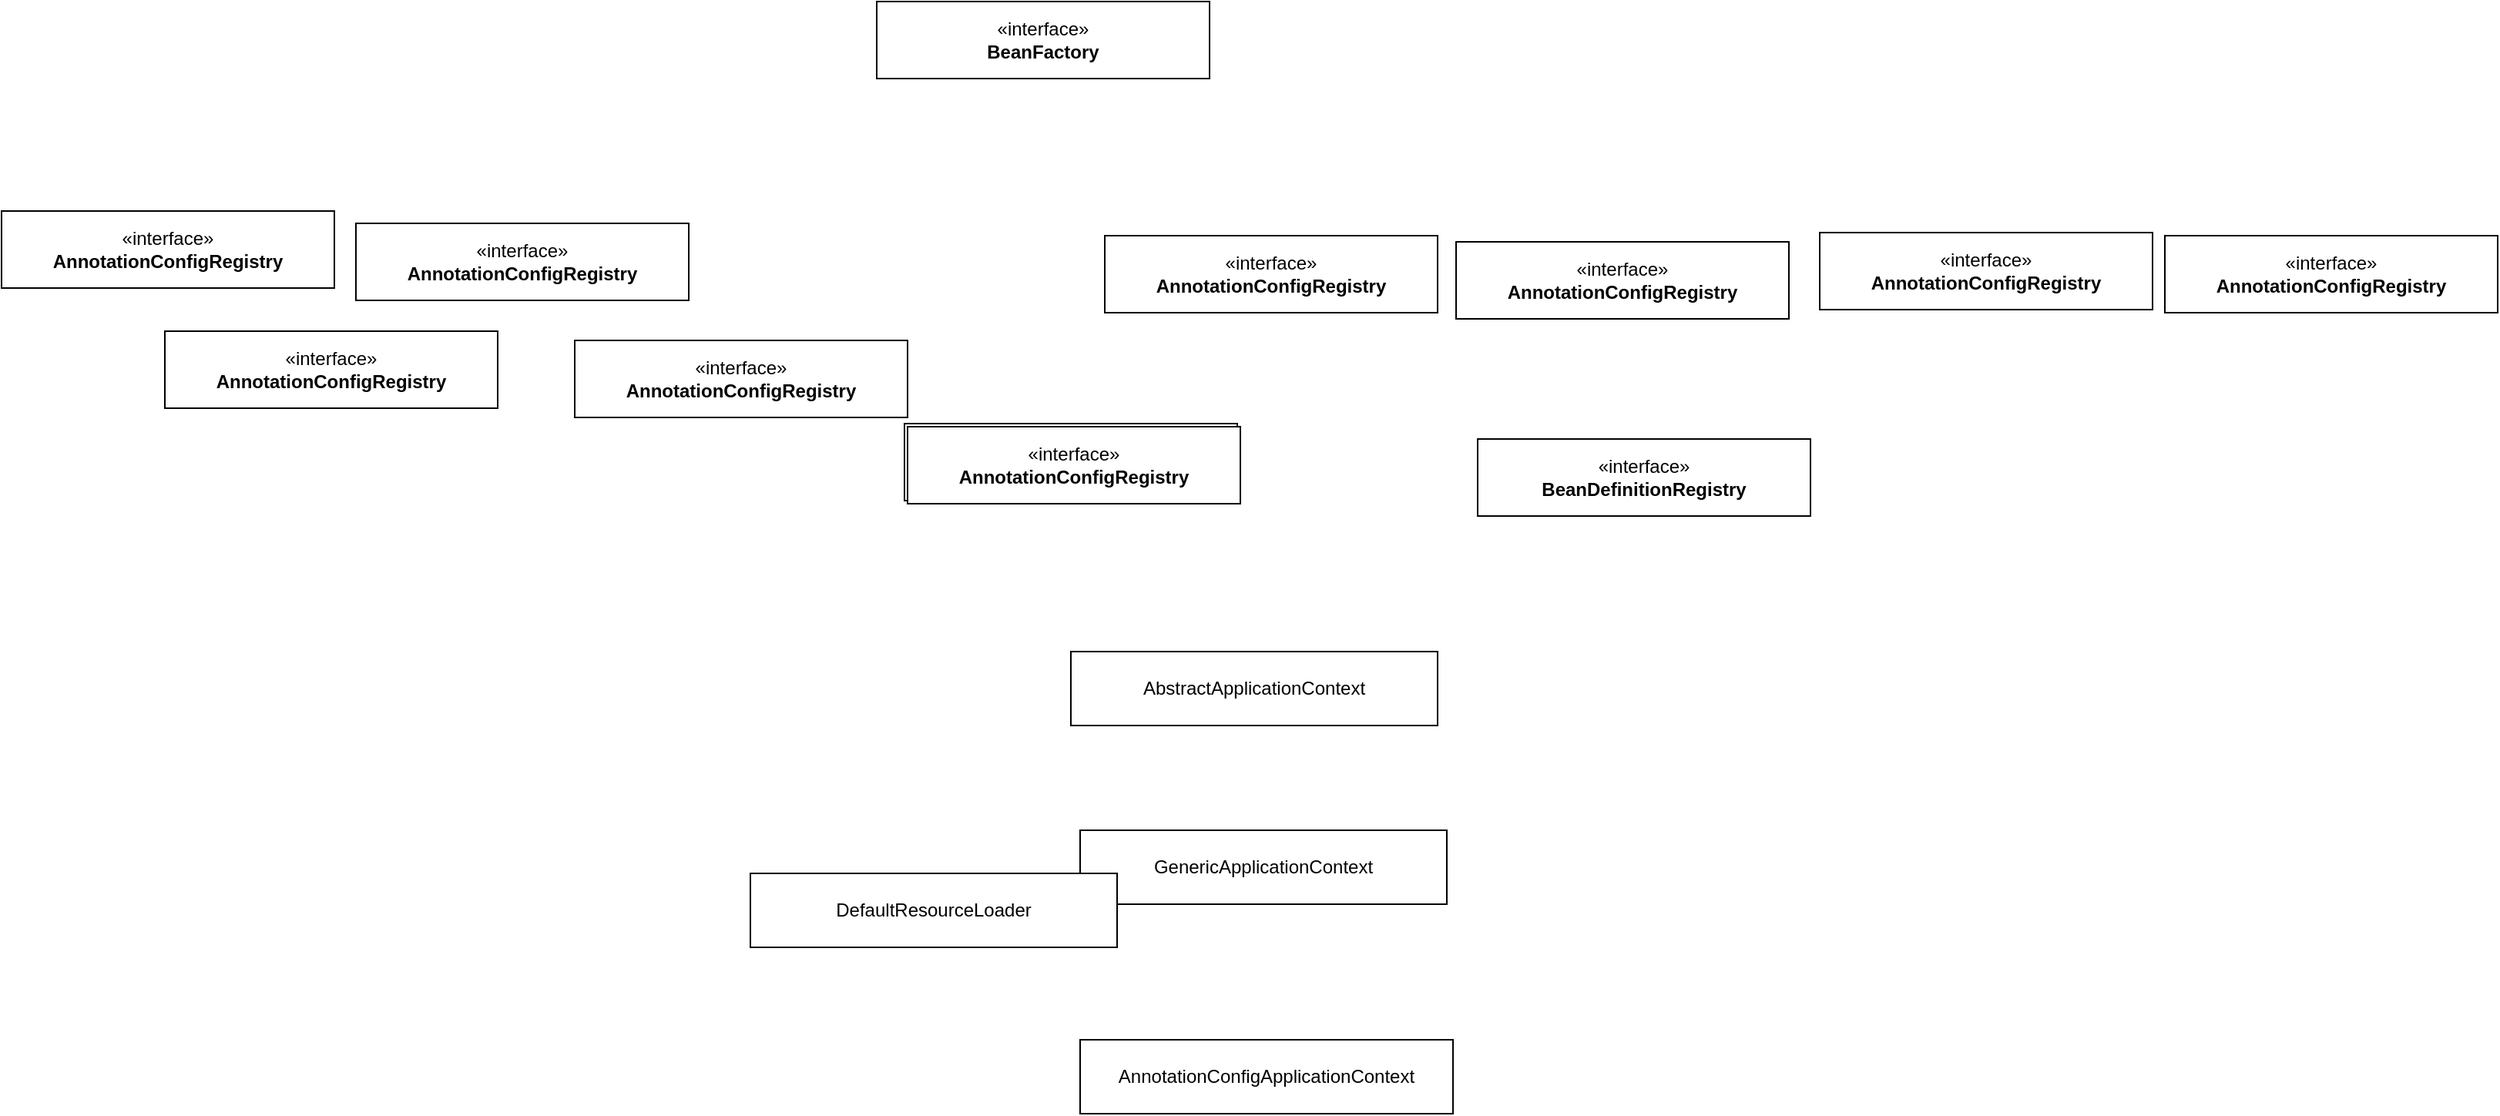 <mxfile version="23.0.2" type="github">
  <diagram name="第 1 页" id="neKxh6z_9__IzbFEOgkC">
    <mxGraphModel dx="2261" dy="1907" grid="1" gridSize="2" guides="1" tooltips="1" connect="1" arrows="1" fold="1" page="1" pageScale="1" pageWidth="827" pageHeight="1169" math="0" shadow="0">
      <root>
        <mxCell id="0" />
        <mxCell id="1" parent="0" />
        <mxCell id="-akV54SEEkOJsXPi6OF7-1" value="«interface»&lt;br&gt;&lt;b&gt;AnnotationConfigRegistry&lt;/b&gt;" style="html=1;whiteSpace=wrap;" vertex="1" parent="1">
          <mxGeometry x="150" y="58" width="216" height="50" as="geometry" />
        </mxCell>
        <mxCell id="-akV54SEEkOJsXPi6OF7-2" value="AnnotationConfigApplicationContext" style="html=1;whiteSpace=wrap;" vertex="1" parent="1">
          <mxGeometry x="264" y="458" width="242" height="48" as="geometry" />
        </mxCell>
        <mxCell id="-akV54SEEkOJsXPi6OF7-3" value="GenericApplicationContext" style="html=1;whiteSpace=wrap;" vertex="1" parent="1">
          <mxGeometry x="264" y="322" width="238" height="48" as="geometry" />
        </mxCell>
        <mxCell id="-akV54SEEkOJsXPi6OF7-4" value="AbstractApplicationContext" style="html=1;whiteSpace=wrap;" vertex="1" parent="1">
          <mxGeometry x="258" y="206" width="238" height="48" as="geometry" />
        </mxCell>
        <mxCell id="-akV54SEEkOJsXPi6OF7-5" value="«interface»&lt;br&gt;&lt;b&gt;BeanDefinitionRegistry&lt;/b&gt;" style="html=1;whiteSpace=wrap;" vertex="1" parent="1">
          <mxGeometry x="522" y="68" width="216" height="50" as="geometry" />
        </mxCell>
        <mxCell id="-akV54SEEkOJsXPi6OF7-6" value="DefaultResourceLoader" style="html=1;whiteSpace=wrap;" vertex="1" parent="1">
          <mxGeometry x="50" y="350" width="238" height="48" as="geometry" />
        </mxCell>
        <mxCell id="-akV54SEEkOJsXPi6OF7-7" value="«interface»&lt;br&gt;&lt;b&gt;AnnotationConfigRegistry&lt;/b&gt;" style="html=1;whiteSpace=wrap;" vertex="1" parent="1">
          <mxGeometry x="152" y="60" width="216" height="50" as="geometry" />
        </mxCell>
        <mxCell id="-akV54SEEkOJsXPi6OF7-8" value="«interface»&lt;br&gt;&lt;b&gt;AnnotationConfigRegistry&lt;/b&gt;" style="html=1;whiteSpace=wrap;" vertex="1" parent="1">
          <mxGeometry x="-64" y="4" width="216" height="50" as="geometry" />
        </mxCell>
        <mxCell id="-akV54SEEkOJsXPi6OF7-9" value="«interface»&lt;br&gt;&lt;b&gt;AnnotationConfigRegistry&lt;/b&gt;" style="html=1;whiteSpace=wrap;" vertex="1" parent="1">
          <mxGeometry x="-330" y="-2" width="216" height="50" as="geometry" />
        </mxCell>
        <mxCell id="-akV54SEEkOJsXPi6OF7-10" value="«interface»&lt;br&gt;&lt;b&gt;AnnotationConfigRegistry&lt;/b&gt;" style="html=1;whiteSpace=wrap;" vertex="1" parent="1">
          <mxGeometry x="-436" y="-80" width="216" height="50" as="geometry" />
        </mxCell>
        <mxCell id="-akV54SEEkOJsXPi6OF7-11" value="«interface»&lt;br&gt;&lt;b&gt;AnnotationConfigRegistry&lt;/b&gt;" style="html=1;whiteSpace=wrap;" vertex="1" parent="1">
          <mxGeometry x="744" y="-66" width="216" height="50" as="geometry" />
        </mxCell>
        <mxCell id="-akV54SEEkOJsXPi6OF7-12" value="«interface»&lt;br&gt;&lt;b&gt;AnnotationConfigRegistry&lt;/b&gt;" style="html=1;whiteSpace=wrap;" vertex="1" parent="1">
          <mxGeometry x="508" y="-60" width="216" height="50" as="geometry" />
        </mxCell>
        <mxCell id="-akV54SEEkOJsXPi6OF7-13" value="«interface»&lt;br&gt;&lt;b&gt;BeanFactory&lt;/b&gt;" style="html=1;whiteSpace=wrap;" vertex="1" parent="1">
          <mxGeometry x="132" y="-216" width="216" height="50" as="geometry" />
        </mxCell>
        <mxCell id="-akV54SEEkOJsXPi6OF7-14" value="«interface»&lt;br&gt;&lt;b&gt;AnnotationConfigRegistry&lt;/b&gt;" style="html=1;whiteSpace=wrap;" vertex="1" parent="1">
          <mxGeometry x="-206" y="-72" width="216" height="50" as="geometry" />
        </mxCell>
        <mxCell id="-akV54SEEkOJsXPi6OF7-15" value="«interface»&lt;br&gt;&lt;b&gt;AnnotationConfigRegistry&lt;/b&gt;" style="html=1;whiteSpace=wrap;" vertex="1" parent="1">
          <mxGeometry x="280" y="-64" width="216" height="50" as="geometry" />
        </mxCell>
        <mxCell id="-akV54SEEkOJsXPi6OF7-16" value="«interface»&lt;br&gt;&lt;b&gt;AnnotationConfigRegistry&lt;/b&gt;" style="html=1;whiteSpace=wrap;" vertex="1" parent="1">
          <mxGeometry x="968" y="-64" width="216" height="50" as="geometry" />
        </mxCell>
      </root>
    </mxGraphModel>
  </diagram>
</mxfile>
